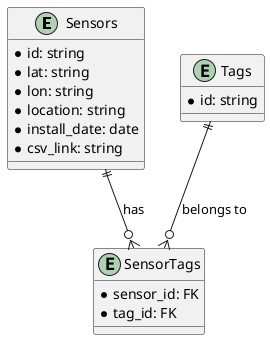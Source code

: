 @startuml Weather
entity "Sensors" {
    *id: string
    *lat: string
    *lon: string
    *location: string
    *install_date: date
    *csv_link: string
}

entity "Tags" {
    *id: string
}

entity "SensorTags" {
    *sensor_id: FK
    *tag_id: FK
}

Sensors ||--o{ SensorTags : "has"
Tags ||--o{ SensorTags : "belongs to"

@enduml